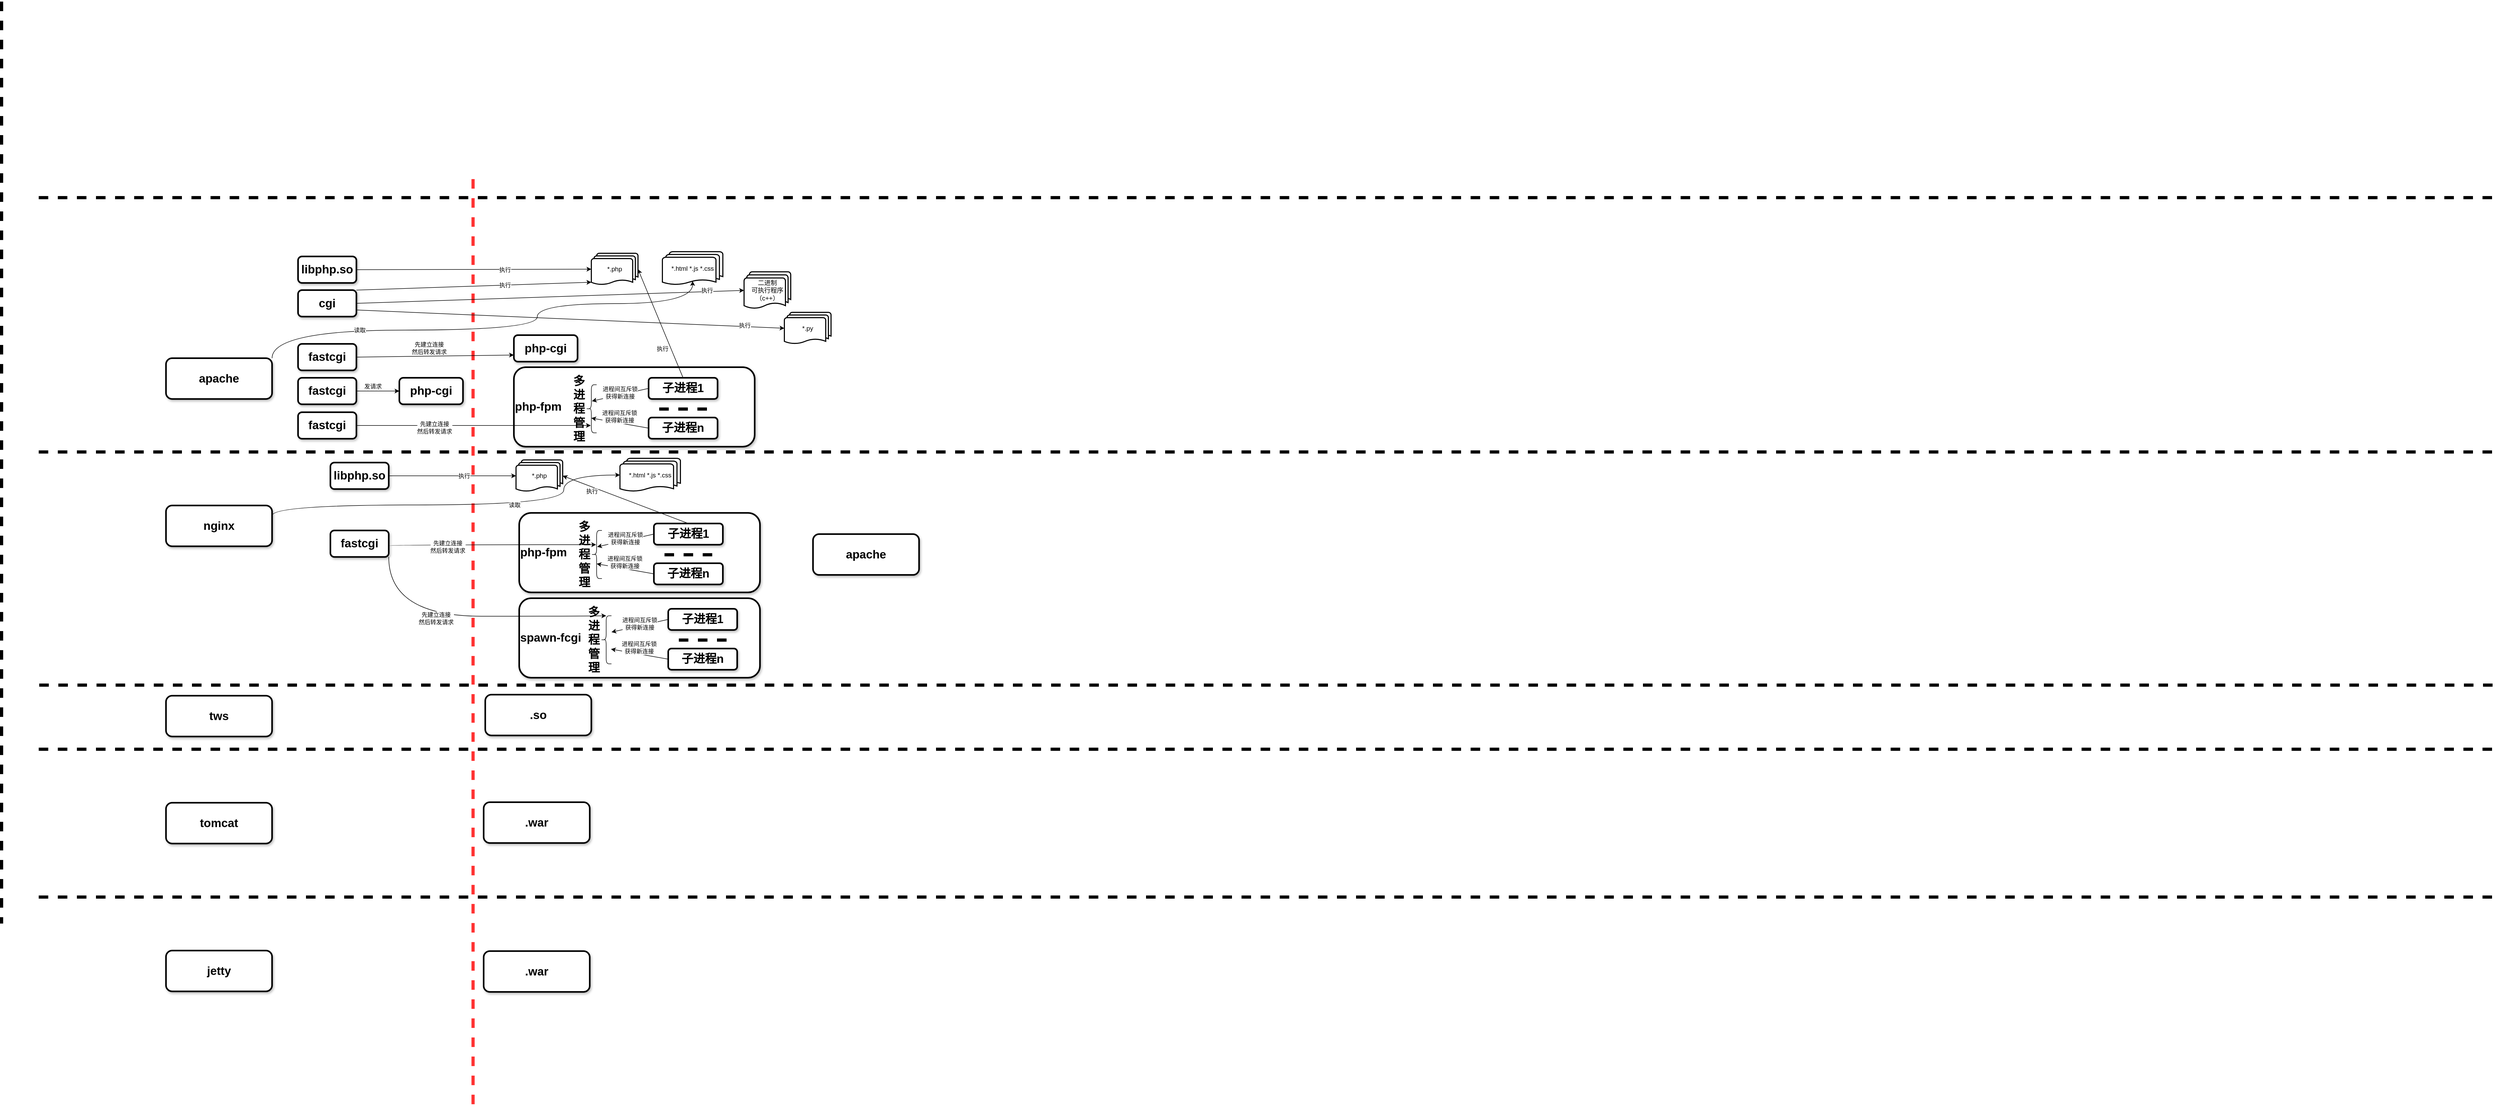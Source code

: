 <mxfile version="26.0.16">
  <diagram name="第 1 页" id="XHctNN8vPMMtAe_A4z8Z">
    <mxGraphModel dx="1426" dy="789" grid="1" gridSize="10" guides="1" tooltips="1" connect="1" arrows="1" fold="1" page="1" pageScale="1" pageWidth="3300" pageHeight="4681" math="0" shadow="0">
      <root>
        <mxCell id="0" />
        <mxCell id="1" parent="0" />
        <mxCell id="_OXdtsUzHgIdnHBHdnV9-1" value="" style="endArrow=none;dashed=1;html=1;strokeWidth=6;rounded=0;" parent="1" edge="1">
          <mxGeometry width="50" height="50" relative="1" as="geometry">
            <mxPoint x="130" y="110" as="sourcePoint" />
            <mxPoint x="130" y="1850" as="targetPoint" />
          </mxGeometry>
        </mxCell>
        <mxCell id="_OXdtsUzHgIdnHBHdnV9-2" value="" style="endArrow=none;dashed=1;html=1;strokeWidth=6;rounded=0;" parent="1" edge="1">
          <mxGeometry width="50" height="50" relative="1" as="geometry">
            <mxPoint x="201" y="1400" as="sourcePoint" />
            <mxPoint x="4836" y="1400" as="targetPoint" />
          </mxGeometry>
        </mxCell>
        <mxCell id="_OXdtsUzHgIdnHBHdnV9-3" value="" style="endArrow=none;dashed=1;html=1;strokeWidth=6;rounded=0;fontColor=#000000;labelBackgroundColor=#FFFFFF;strokeColor=#FF3333;" parent="1" edge="1">
          <mxGeometry width="50" height="50" relative="1" as="geometry">
            <mxPoint x="1019" y="445" as="sourcePoint" />
            <mxPoint x="1019" y="2195" as="targetPoint" />
          </mxGeometry>
        </mxCell>
        <mxCell id="_OXdtsUzHgIdnHBHdnV9-4" value="" style="endArrow=none;dashed=1;html=1;strokeWidth=6;rounded=0;" parent="1" edge="1">
          <mxGeometry width="50" height="50" relative="1" as="geometry">
            <mxPoint x="200" y="480" as="sourcePoint" />
            <mxPoint x="4835" y="480" as="targetPoint" />
          </mxGeometry>
        </mxCell>
        <mxCell id="_OXdtsUzHgIdnHBHdnV9-5" value="" style="endArrow=none;dashed=1;html=1;strokeWidth=6;rounded=0;" parent="1" edge="1">
          <mxGeometry width="50" height="50" relative="1" as="geometry">
            <mxPoint x="200" y="960" as="sourcePoint" />
            <mxPoint x="4835" y="960" as="targetPoint" />
          </mxGeometry>
        </mxCell>
        <mxCell id="_OXdtsUzHgIdnHBHdnV9-6" value="&lt;span style=&quot;font-size: 22px;&quot;&gt;apache&lt;/span&gt;" style="rounded=1;whiteSpace=wrap;html=1;fontStyle=1;strokeWidth=3;shadow=1;overflow=visible;" parent="1" vertex="1">
          <mxGeometry x="440" y="783" width="200" height="77" as="geometry" />
        </mxCell>
        <mxCell id="_OXdtsUzHgIdnHBHdnV9-7" value="&lt;span style=&quot;font-size: 22px;&quot;&gt;nginx&lt;/span&gt;" style="rounded=1;whiteSpace=wrap;html=1;fontStyle=1;strokeWidth=3;shadow=1;overflow=visible;" parent="1" vertex="1">
          <mxGeometry x="440" y="1061" width="200" height="77" as="geometry" />
        </mxCell>
        <mxCell id="_OXdtsUzHgIdnHBHdnV9-8" value="&lt;span style=&quot;font-size: 22px;&quot;&gt;tws&lt;/span&gt;" style="rounded=1;whiteSpace=wrap;html=1;fontStyle=1;strokeWidth=3;shadow=1;overflow=visible;" parent="1" vertex="1">
          <mxGeometry x="440" y="1420" width="200" height="77" as="geometry" />
        </mxCell>
        <mxCell id="_OXdtsUzHgIdnHBHdnV9-9" value="&lt;span style=&quot;font-size: 22px;&quot;&gt;tomcat&lt;/span&gt;" style="rounded=1;whiteSpace=wrap;html=1;fontStyle=1;strokeWidth=3;shadow=1;overflow=visible;" parent="1" vertex="1">
          <mxGeometry x="440" y="1622" width="200" height="77" as="geometry" />
        </mxCell>
        <mxCell id="_OXdtsUzHgIdnHBHdnV9-10" value="&lt;span style=&quot;font-size: 22px;&quot;&gt;jetty&lt;/span&gt;" style="rounded=1;whiteSpace=wrap;html=1;fontStyle=1;strokeWidth=3;shadow=1;overflow=visible;" parent="1" vertex="1">
          <mxGeometry x="440" y="1901" width="200" height="77" as="geometry" />
        </mxCell>
        <mxCell id="_OXdtsUzHgIdnHBHdnV9-11" value="" style="endArrow=none;dashed=1;html=1;strokeWidth=6;rounded=0;" parent="1" edge="1">
          <mxGeometry width="50" height="50" relative="1" as="geometry">
            <mxPoint x="200" y="1521" as="sourcePoint" />
            <mxPoint x="4835" y="1521" as="targetPoint" />
          </mxGeometry>
        </mxCell>
        <mxCell id="_OXdtsUzHgIdnHBHdnV9-13" value="&lt;span style=&quot;font-size: 22px;&quot;&gt;php-fpm&lt;/span&gt;" style="rounded=1;whiteSpace=wrap;html=1;fontStyle=1;strokeWidth=3;shadow=1;overflow=visible;align=left;" parent="1" vertex="1">
          <mxGeometry x="1096" y="800" width="454" height="150" as="geometry" />
        </mxCell>
        <mxCell id="_OXdtsUzHgIdnHBHdnV9-12" value="" style="endArrow=none;dashed=1;html=1;strokeWidth=6;rounded=0;" parent="1" edge="1">
          <mxGeometry width="50" height="50" relative="1" as="geometry">
            <mxPoint x="200" y="1800" as="sourcePoint" />
            <mxPoint x="4835" y="1800" as="targetPoint" />
          </mxGeometry>
        </mxCell>
        <mxCell id="_OXdtsUzHgIdnHBHdnV9-14" value="&lt;span style=&quot;font-size: 22px;&quot;&gt;apache&lt;/span&gt;" style="rounded=1;whiteSpace=wrap;html=1;fontStyle=1;strokeWidth=3;shadow=1;overflow=visible;" parent="1" vertex="1">
          <mxGeometry x="1660" y="1115.01" width="200" height="77" as="geometry" />
        </mxCell>
        <mxCell id="_OXdtsUzHgIdnHBHdnV9-15" value="&lt;span style=&quot;font-size: 22px;&quot;&gt;.so&lt;/span&gt;" style="rounded=1;whiteSpace=wrap;html=1;fontStyle=1;strokeWidth=3;shadow=1;overflow=visible;" parent="1" vertex="1">
          <mxGeometry x="1042" y="1418" width="200" height="77" as="geometry" />
        </mxCell>
        <mxCell id="_OXdtsUzHgIdnHBHdnV9-16" value="&lt;span style=&quot;font-size: 22px;&quot;&gt;.war&lt;/span&gt;" style="rounded=1;whiteSpace=wrap;html=1;fontStyle=1;strokeWidth=3;shadow=1;overflow=visible;" parent="1" vertex="1">
          <mxGeometry x="1039" y="1621" width="200" height="77" as="geometry" />
        </mxCell>
        <mxCell id="_OXdtsUzHgIdnHBHdnV9-17" value="&lt;span style=&quot;font-size: 22px;&quot;&gt;.war&lt;/span&gt;" style="rounded=1;whiteSpace=wrap;html=1;fontStyle=1;strokeWidth=3;shadow=1;overflow=visible;" parent="1" vertex="1">
          <mxGeometry x="1039" y="1902" width="200" height="77" as="geometry" />
        </mxCell>
        <mxCell id="_OXdtsUzHgIdnHBHdnV9-18" value="&lt;span style=&quot;font-size: 22px;&quot;&gt;libphp.so&lt;/span&gt;" style="rounded=1;whiteSpace=wrap;html=1;fontStyle=1;strokeWidth=3;shadow=1;overflow=visible;" parent="1" vertex="1">
          <mxGeometry x="689" y="591" width="110" height="50" as="geometry" />
        </mxCell>
        <mxCell id="_OXdtsUzHgIdnHBHdnV9-19" value="*.php" style="strokeWidth=2;html=1;shape=mxgraph.flowchart.multi-document;whiteSpace=wrap;" parent="1" vertex="1">
          <mxGeometry x="1242" y="585" width="88" height="60" as="geometry" />
        </mxCell>
        <mxCell id="_OXdtsUzHgIdnHBHdnV9-20" value="" style="endArrow=classic;html=1;rounded=0;exitX=1;exitY=0.5;exitDx=0;exitDy=0;entryX=0;entryY=0.5;entryDx=0;entryDy=0;entryPerimeter=0;" parent="1" source="_OXdtsUzHgIdnHBHdnV9-18" target="_OXdtsUzHgIdnHBHdnV9-19" edge="1">
          <mxGeometry width="50" height="50" relative="1" as="geometry">
            <mxPoint x="870" y="701.5" as="sourcePoint" />
            <mxPoint x="935" y="698.5" as="targetPoint" />
          </mxGeometry>
        </mxCell>
        <mxCell id="_OXdtsUzHgIdnHBHdnV9-21" value="执行" style="edgeLabel;html=1;align=center;verticalAlign=middle;resizable=0;points=[];" parent="_OXdtsUzHgIdnHBHdnV9-20" vertex="1" connectable="0">
          <mxGeometry x="0.359" relative="1" as="geometry">
            <mxPoint x="-21" as="offset" />
          </mxGeometry>
        </mxCell>
        <mxCell id="_OXdtsUzHgIdnHBHdnV9-22" value="&lt;span style=&quot;font-size: 22px;&quot;&gt;cgi&lt;/span&gt;" style="rounded=1;whiteSpace=wrap;html=1;fontStyle=1;strokeWidth=3;shadow=1;overflow=visible;" parent="1" vertex="1">
          <mxGeometry x="689" y="654.5" width="110" height="50" as="geometry" />
        </mxCell>
        <mxCell id="_OXdtsUzHgIdnHBHdnV9-23" value="&lt;span style=&quot;font-size: 22px;&quot;&gt;fastcgi&lt;/span&gt;" style="rounded=1;whiteSpace=wrap;html=1;fontStyle=1;strokeWidth=3;shadow=1;overflow=visible;" parent="1" vertex="1">
          <mxGeometry x="689" y="820" width="110" height="50" as="geometry" />
        </mxCell>
        <mxCell id="_OXdtsUzHgIdnHBHdnV9-24" value="" style="endArrow=classic;html=1;rounded=0;exitX=1;exitY=0;exitDx=0;exitDy=0;entryX=0;entryY=0.91;entryDx=0;entryDy=0;entryPerimeter=0;" parent="1" source="_OXdtsUzHgIdnHBHdnV9-22" target="_OXdtsUzHgIdnHBHdnV9-19" edge="1">
          <mxGeometry width="50" height="50" relative="1" as="geometry">
            <mxPoint x="860" y="710" as="sourcePoint" />
            <mxPoint x="1100" y="705" as="targetPoint" />
          </mxGeometry>
        </mxCell>
        <mxCell id="_OXdtsUzHgIdnHBHdnV9-25" value="执行" style="edgeLabel;html=1;align=center;verticalAlign=middle;resizable=0;points=[];" parent="_OXdtsUzHgIdnHBHdnV9-24" vertex="1" connectable="0">
          <mxGeometry x="0.359" relative="1" as="geometry">
            <mxPoint x="-21" as="offset" />
          </mxGeometry>
        </mxCell>
        <mxCell id="_OXdtsUzHgIdnHBHdnV9-26" value="&lt;span style=&quot;font-size: 22px;&quot;&gt;fastcgi&lt;/span&gt;" style="rounded=1;whiteSpace=wrap;html=1;fontStyle=1;strokeWidth=3;shadow=1;overflow=visible;" parent="1" vertex="1">
          <mxGeometry x="689" y="885" width="110" height="50" as="geometry" />
        </mxCell>
        <mxCell id="_OXdtsUzHgIdnHBHdnV9-27" value="多进程管理" style="shape=curlyBracket;whiteSpace=wrap;html=1;rounded=1;labelPosition=left;verticalLabelPosition=middle;align=right;verticalAlign=middle;fontStyle=1;fontSize=22;" parent="1" vertex="1">
          <mxGeometry x="1232" y="833.13" width="20" height="90.75" as="geometry" />
        </mxCell>
        <mxCell id="_OXdtsUzHgIdnHBHdnV9-28" value="&lt;span style=&quot;font-size: 22px;&quot;&gt;子进程1&lt;/span&gt;" style="rounded=1;whiteSpace=wrap;html=1;fontStyle=1;strokeWidth=3;shadow=1;overflow=visible;" parent="1" vertex="1">
          <mxGeometry x="1350" y="820" width="130" height="40" as="geometry" />
        </mxCell>
        <mxCell id="_OXdtsUzHgIdnHBHdnV9-29" value="" style="endArrow=classic;html=1;rounded=0;exitX=1;exitY=0.5;exitDx=0;exitDy=0;edgeStyle=orthogonalEdgeStyle;curved=1;entryX=0.45;entryY=0.847;entryDx=0;entryDy=0;entryPerimeter=0;" parent="1" source="_OXdtsUzHgIdnHBHdnV9-26" target="_OXdtsUzHgIdnHBHdnV9-27" edge="1">
          <mxGeometry width="50" height="50" relative="1" as="geometry">
            <mxPoint x="860" y="798" as="sourcePoint" />
            <mxPoint x="1250" y="1000" as="targetPoint" />
            <Array as="points">
              <mxPoint x="850" y="910" />
            </Array>
          </mxGeometry>
        </mxCell>
        <mxCell id="_OXdtsUzHgIdnHBHdnV9-30" value="先建立连接&lt;div&gt;然后转发请求&lt;/div&gt;" style="edgeLabel;html=1;align=center;verticalAlign=middle;resizable=0;points=[];" parent="_OXdtsUzHgIdnHBHdnV9-29" vertex="1" connectable="0">
          <mxGeometry x="0.359" relative="1" as="geometry">
            <mxPoint x="-154" y="4" as="offset" />
          </mxGeometry>
        </mxCell>
        <mxCell id="_OXdtsUzHgIdnHBHdnV9-31" value="&lt;span style=&quot;font-size: 22px;&quot;&gt;php-cgi&lt;/span&gt;" style="rounded=1;whiteSpace=wrap;html=1;fontStyle=1;strokeWidth=3;shadow=1;overflow=visible;" parent="1" vertex="1">
          <mxGeometry x="880" y="820" width="120" height="50" as="geometry" />
        </mxCell>
        <mxCell id="_OXdtsUzHgIdnHBHdnV9-32" value="" style="endArrow=classic;html=1;rounded=0;exitX=0.5;exitY=0;exitDx=0;exitDy=0;entryX=1;entryY=0.5;entryDx=0;entryDy=0;entryPerimeter=0;" parent="1" source="_OXdtsUzHgIdnHBHdnV9-28" target="_OXdtsUzHgIdnHBHdnV9-19" edge="1">
          <mxGeometry width="50" height="50" relative="1" as="geometry">
            <mxPoint x="860" y="798" as="sourcePoint" />
            <mxPoint x="1100" y="765" as="targetPoint" />
          </mxGeometry>
        </mxCell>
        <mxCell id="_OXdtsUzHgIdnHBHdnV9-33" value="执行" style="edgeLabel;html=1;align=center;verticalAlign=middle;resizable=0;points=[];" parent="_OXdtsUzHgIdnHBHdnV9-32" vertex="1" connectable="0">
          <mxGeometry x="0.359" relative="1" as="geometry">
            <mxPoint x="19" y="84" as="offset" />
          </mxGeometry>
        </mxCell>
        <mxCell id="_OXdtsUzHgIdnHBHdnV9-34" value="" style="endArrow=none;dashed=1;html=1;rounded=0;strokeWidth=6;" parent="1" edge="1">
          <mxGeometry width="50" height="50" relative="1" as="geometry">
            <mxPoint x="1370" y="879" as="sourcePoint" />
            <mxPoint x="1460" y="879" as="targetPoint" />
          </mxGeometry>
        </mxCell>
        <mxCell id="_OXdtsUzHgIdnHBHdnV9-35" value="&lt;span style=&quot;font-size: 22px;&quot;&gt;子进程n&lt;/span&gt;" style="rounded=1;whiteSpace=wrap;html=1;fontStyle=1;strokeWidth=3;shadow=1;overflow=visible;" parent="1" vertex="1">
          <mxGeometry x="1350" y="895" width="130" height="40" as="geometry" />
        </mxCell>
        <mxCell id="uiX8RJZPpizneUpBRx_g-1" value="*.html *.js *.css" style="strokeWidth=2;html=1;shape=mxgraph.flowchart.multi-document;whiteSpace=wrap;" vertex="1" parent="1">
          <mxGeometry x="1376" y="582" width="114" height="63" as="geometry" />
        </mxCell>
        <mxCell id="uiX8RJZPpizneUpBRx_g-2" value="" style="endArrow=classic;html=1;rounded=0;exitX=1;exitY=0;exitDx=0;exitDy=0;entryX=0.5;entryY=0.88;entryDx=0;entryDy=0;entryPerimeter=0;edgeStyle=orthogonalEdgeStyle;curved=1;" edge="1" parent="1" source="_OXdtsUzHgIdnHBHdnV9-6" target="uiX8RJZPpizneUpBRx_g-1">
          <mxGeometry width="50" height="50" relative="1" as="geometry">
            <mxPoint x="1682" y="812" as="sourcePoint" />
            <mxPoint x="1510" y="722" as="targetPoint" />
            <Array as="points">
              <mxPoint x="640" y="730" />
              <mxPoint x="1140" y="730" />
              <mxPoint x="1140" y="680" />
              <mxPoint x="1433" y="680" />
            </Array>
          </mxGeometry>
        </mxCell>
        <mxCell id="uiX8RJZPpizneUpBRx_g-3" value="读取" style="edgeLabel;html=1;align=center;verticalAlign=middle;resizable=0;points=[];" vertex="1" connectable="0" parent="uiX8RJZPpizneUpBRx_g-2">
          <mxGeometry x="0.359" relative="1" as="geometry">
            <mxPoint x="-370" y="50" as="offset" />
          </mxGeometry>
        </mxCell>
        <mxCell id="uiX8RJZPpizneUpBRx_g-4" value="" style="endArrow=classic;html=1;rounded=0;exitX=0;exitY=0.5;exitDx=0;exitDy=0;entryX=0.55;entryY=0.34;entryDx=0;entryDy=0;entryPerimeter=0;" edge="1" parent="1" source="_OXdtsUzHgIdnHBHdnV9-28" target="_OXdtsUzHgIdnHBHdnV9-27">
          <mxGeometry width="50" height="50" relative="1" as="geometry">
            <mxPoint x="860" y="798" as="sourcePoint" />
            <mxPoint x="1100" y="765" as="targetPoint" />
          </mxGeometry>
        </mxCell>
        <mxCell id="uiX8RJZPpizneUpBRx_g-5" value="进程间互斥锁&lt;div&gt;获得新连接&lt;/div&gt;" style="edgeLabel;html=1;align=center;verticalAlign=middle;resizable=0;points=[];" vertex="1" connectable="0" parent="uiX8RJZPpizneUpBRx_g-4">
          <mxGeometry x="0.359" relative="1" as="geometry">
            <mxPoint x="18" y="-9" as="offset" />
          </mxGeometry>
        </mxCell>
        <mxCell id="uiX8RJZPpizneUpBRx_g-6" value="" style="endArrow=classic;html=1;rounded=0;exitX=0;exitY=0.5;exitDx=0;exitDy=0;entryX=0.5;entryY=0.693;entryDx=0;entryDy=0;entryPerimeter=0;" edge="1" parent="1" source="_OXdtsUzHgIdnHBHdnV9-35" target="_OXdtsUzHgIdnHBHdnV9-27">
          <mxGeometry width="50" height="50" relative="1" as="geometry">
            <mxPoint x="1360" y="850" as="sourcePoint" />
            <mxPoint x="1260" y="889" as="targetPoint" />
          </mxGeometry>
        </mxCell>
        <mxCell id="uiX8RJZPpizneUpBRx_g-7" value="进程间互斥锁&lt;div&gt;获得新连接&lt;/div&gt;" style="edgeLabel;html=1;align=center;verticalAlign=middle;resizable=0;points=[];" vertex="1" connectable="0" parent="uiX8RJZPpizneUpBRx_g-6">
          <mxGeometry x="0.359" relative="1" as="geometry">
            <mxPoint x="18" y="-9" as="offset" />
          </mxGeometry>
        </mxCell>
        <mxCell id="uiX8RJZPpizneUpBRx_g-8" value="&lt;span style=&quot;font-size: 22px;&quot;&gt;php-fpm&lt;/span&gt;" style="rounded=1;whiteSpace=wrap;html=1;fontStyle=1;strokeWidth=3;shadow=1;overflow=visible;align=left;" vertex="1" parent="1">
          <mxGeometry x="1106" y="1075" width="454" height="150" as="geometry" />
        </mxCell>
        <mxCell id="uiX8RJZPpizneUpBRx_g-9" value="&lt;span style=&quot;font-size: 22px;&quot;&gt;libphp.so&lt;/span&gt;" style="rounded=1;whiteSpace=wrap;html=1;fontStyle=1;strokeWidth=3;shadow=1;overflow=visible;" vertex="1" parent="1">
          <mxGeometry x="750" y="980" width="110" height="50" as="geometry" />
        </mxCell>
        <mxCell id="uiX8RJZPpizneUpBRx_g-10" value="*.php" style="strokeWidth=2;html=1;shape=mxgraph.flowchart.multi-document;whiteSpace=wrap;" vertex="1" parent="1">
          <mxGeometry x="1100" y="975" width="88" height="60" as="geometry" />
        </mxCell>
        <mxCell id="uiX8RJZPpizneUpBRx_g-11" value="" style="endArrow=classic;html=1;rounded=0;exitX=1;exitY=0.5;exitDx=0;exitDy=0;entryX=0;entryY=0.5;entryDx=0;entryDy=0;entryPerimeter=0;" edge="1" parent="1" source="uiX8RJZPpizneUpBRx_g-9" target="uiX8RJZPpizneUpBRx_g-10">
          <mxGeometry width="50" height="50" relative="1" as="geometry">
            <mxPoint x="880" y="1011.5" as="sourcePoint" />
            <mxPoint x="945" y="1008.5" as="targetPoint" />
          </mxGeometry>
        </mxCell>
        <mxCell id="uiX8RJZPpizneUpBRx_g-12" value="执行" style="edgeLabel;html=1;align=center;verticalAlign=middle;resizable=0;points=[];" vertex="1" connectable="0" parent="uiX8RJZPpizneUpBRx_g-11">
          <mxGeometry x="0.359" relative="1" as="geometry">
            <mxPoint x="-21" as="offset" />
          </mxGeometry>
        </mxCell>
        <mxCell id="uiX8RJZPpizneUpBRx_g-13" value="&lt;span style=&quot;font-size: 22px;&quot;&gt;fastcgi&lt;/span&gt;" style="rounded=1;whiteSpace=wrap;html=1;fontStyle=1;strokeWidth=3;shadow=1;overflow=visible;" vertex="1" parent="1">
          <mxGeometry x="750" y="1108.13" width="110" height="50" as="geometry" />
        </mxCell>
        <mxCell id="uiX8RJZPpizneUpBRx_g-14" value="多进程管理" style="shape=curlyBracket;whiteSpace=wrap;html=1;rounded=1;labelPosition=left;verticalLabelPosition=middle;align=right;verticalAlign=middle;fontStyle=1;fontSize=22;" vertex="1" parent="1">
          <mxGeometry x="1242" y="1108.13" width="20" height="90.75" as="geometry" />
        </mxCell>
        <mxCell id="uiX8RJZPpizneUpBRx_g-15" value="&lt;span style=&quot;font-size: 22px;&quot;&gt;子进程1&lt;/span&gt;" style="rounded=1;whiteSpace=wrap;html=1;fontStyle=1;strokeWidth=3;shadow=1;overflow=visible;" vertex="1" parent="1">
          <mxGeometry x="1360" y="1095" width="130" height="40" as="geometry" />
        </mxCell>
        <mxCell id="uiX8RJZPpizneUpBRx_g-16" value="" style="endArrow=none;dashed=1;html=1;rounded=0;strokeWidth=6;" edge="1" parent="1">
          <mxGeometry width="50" height="50" relative="1" as="geometry">
            <mxPoint x="1380" y="1154" as="sourcePoint" />
            <mxPoint x="1470" y="1154" as="targetPoint" />
          </mxGeometry>
        </mxCell>
        <mxCell id="uiX8RJZPpizneUpBRx_g-17" value="&lt;span style=&quot;font-size: 22px;&quot;&gt;子进程n&lt;/span&gt;" style="rounded=1;whiteSpace=wrap;html=1;fontStyle=1;strokeWidth=3;shadow=1;overflow=visible;" vertex="1" parent="1">
          <mxGeometry x="1360" y="1170" width="130" height="40" as="geometry" />
        </mxCell>
        <mxCell id="uiX8RJZPpizneUpBRx_g-18" value="*.html *.js *.css" style="strokeWidth=2;html=1;shape=mxgraph.flowchart.multi-document;whiteSpace=wrap;" vertex="1" parent="1">
          <mxGeometry x="1296" y="972" width="114" height="63" as="geometry" />
        </mxCell>
        <mxCell id="uiX8RJZPpizneUpBRx_g-19" value="" style="endArrow=classic;html=1;rounded=0;exitX=1;exitY=0.25;exitDx=0;exitDy=0;entryX=0;entryY=0.5;entryDx=0;entryDy=0;entryPerimeter=0;edgeStyle=orthogonalEdgeStyle;curved=1;" edge="1" parent="1" source="_OXdtsUzHgIdnHBHdnV9-7" target="uiX8RJZPpizneUpBRx_g-18">
          <mxGeometry width="50" height="50" relative="1" as="geometry">
            <mxPoint x="1692" y="1087" as="sourcePoint" />
            <mxPoint x="1520" y="997" as="targetPoint" />
            <Array as="points">
              <mxPoint x="640" y="1060" />
              <mxPoint x="1190" y="1060" />
              <mxPoint x="1190" y="1004" />
            </Array>
          </mxGeometry>
        </mxCell>
        <mxCell id="uiX8RJZPpizneUpBRx_g-20" value="读取" style="edgeLabel;html=1;align=center;verticalAlign=middle;resizable=0;points=[];" vertex="1" connectable="0" parent="uiX8RJZPpizneUpBRx_g-19">
          <mxGeometry x="0.359" relative="1" as="geometry">
            <mxPoint x="-21" as="offset" />
          </mxGeometry>
        </mxCell>
        <mxCell id="uiX8RJZPpizneUpBRx_g-21" value="" style="endArrow=classic;html=1;rounded=0;exitX=0;exitY=0.5;exitDx=0;exitDy=0;entryX=0.55;entryY=0.34;entryDx=0;entryDy=0;entryPerimeter=0;" edge="1" parent="1" source="uiX8RJZPpizneUpBRx_g-15" target="uiX8RJZPpizneUpBRx_g-14">
          <mxGeometry width="50" height="50" relative="1" as="geometry">
            <mxPoint x="870" y="1073" as="sourcePoint" />
            <mxPoint x="1110" y="1040" as="targetPoint" />
          </mxGeometry>
        </mxCell>
        <mxCell id="uiX8RJZPpizneUpBRx_g-22" value="进程间互斥锁&lt;div&gt;获得新连接&lt;/div&gt;" style="edgeLabel;html=1;align=center;verticalAlign=middle;resizable=0;points=[];" vertex="1" connectable="0" parent="uiX8RJZPpizneUpBRx_g-21">
          <mxGeometry x="0.359" relative="1" as="geometry">
            <mxPoint x="18" y="-9" as="offset" />
          </mxGeometry>
        </mxCell>
        <mxCell id="uiX8RJZPpizneUpBRx_g-23" value="" style="endArrow=classic;html=1;rounded=0;exitX=0;exitY=0.5;exitDx=0;exitDy=0;entryX=0.5;entryY=0.693;entryDx=0;entryDy=0;entryPerimeter=0;" edge="1" parent="1" source="uiX8RJZPpizneUpBRx_g-17" target="uiX8RJZPpizneUpBRx_g-14">
          <mxGeometry width="50" height="50" relative="1" as="geometry">
            <mxPoint x="1370" y="1125" as="sourcePoint" />
            <mxPoint x="1270" y="1164" as="targetPoint" />
          </mxGeometry>
        </mxCell>
        <mxCell id="uiX8RJZPpizneUpBRx_g-24" value="进程间互斥锁&lt;div&gt;获得新连接&lt;/div&gt;" style="edgeLabel;html=1;align=center;verticalAlign=middle;resizable=0;points=[];" vertex="1" connectable="0" parent="uiX8RJZPpizneUpBRx_g-23">
          <mxGeometry x="0.359" relative="1" as="geometry">
            <mxPoint x="18" y="-9" as="offset" />
          </mxGeometry>
        </mxCell>
        <mxCell id="uiX8RJZPpizneUpBRx_g-25" value="" style="endArrow=classic;html=1;rounded=0;exitX=1;exitY=0.5;exitDx=0;exitDy=0;edgeStyle=orthogonalEdgeStyle;curved=1;entryX=0.45;entryY=0.847;entryDx=0;entryDy=0;entryPerimeter=0;" edge="1" parent="1">
          <mxGeometry width="50" height="50" relative="1" as="geometry">
            <mxPoint x="860" y="1137" as="sourcePoint" />
            <mxPoint x="1251" y="1135" as="targetPoint" />
            <Array as="points">
              <mxPoint x="860" y="1135" />
            </Array>
          </mxGeometry>
        </mxCell>
        <mxCell id="uiX8RJZPpizneUpBRx_g-26" value="先建立连接&lt;div&gt;然后转发请求&lt;/div&gt;" style="edgeLabel;html=1;align=center;verticalAlign=middle;resizable=0;points=[];" vertex="1" connectable="0" parent="uiX8RJZPpizneUpBRx_g-25">
          <mxGeometry x="0.359" relative="1" as="geometry">
            <mxPoint x="-154" y="4" as="offset" />
          </mxGeometry>
        </mxCell>
        <mxCell id="uiX8RJZPpizneUpBRx_g-27" value="&lt;span style=&quot;font-size: 22px;&quot;&gt;fastcgi&lt;/span&gt;" style="rounded=1;whiteSpace=wrap;html=1;fontStyle=1;strokeWidth=3;shadow=1;overflow=visible;" vertex="1" parent="1">
          <mxGeometry x="689" y="756" width="110" height="50" as="geometry" />
        </mxCell>
        <mxCell id="uiX8RJZPpizneUpBRx_g-28" value="" style="endArrow=classic;html=1;rounded=0;exitX=0.5;exitY=0;exitDx=0;exitDy=0;entryX=1;entryY=0.5;entryDx=0;entryDy=0;entryPerimeter=0;" edge="1" parent="1" target="uiX8RJZPpizneUpBRx_g-10">
          <mxGeometry width="50" height="50" relative="1" as="geometry">
            <mxPoint x="1425" y="1095" as="sourcePoint" />
            <mxPoint x="1340" y="925" as="targetPoint" />
          </mxGeometry>
        </mxCell>
        <mxCell id="uiX8RJZPpizneUpBRx_g-29" value="执行" style="edgeLabel;html=1;align=center;verticalAlign=middle;resizable=0;points=[];" vertex="1" connectable="0" parent="uiX8RJZPpizneUpBRx_g-28">
          <mxGeometry x="0.359" relative="1" as="geometry">
            <mxPoint x="-21" as="offset" />
          </mxGeometry>
        </mxCell>
        <mxCell id="uiX8RJZPpizneUpBRx_g-30" value="*.py" style="strokeWidth=2;html=1;shape=mxgraph.flowchart.multi-document;whiteSpace=wrap;" vertex="1" parent="1">
          <mxGeometry x="1606" y="696.5" width="88" height="60" as="geometry" />
        </mxCell>
        <mxCell id="uiX8RJZPpizneUpBRx_g-31" value="" style="endArrow=classic;html=1;rounded=0;exitX=1;exitY=0.75;exitDx=0;exitDy=0;entryX=0;entryY=0.5;entryDx=0;entryDy=0;entryPerimeter=0;" edge="1" parent="1" source="_OXdtsUzHgIdnHBHdnV9-22" target="uiX8RJZPpizneUpBRx_g-30">
          <mxGeometry width="50" height="50" relative="1" as="geometry">
            <mxPoint x="860" y="732" as="sourcePoint" />
            <mxPoint x="1252" y="685" as="targetPoint" />
          </mxGeometry>
        </mxCell>
        <mxCell id="uiX8RJZPpizneUpBRx_g-32" value="执行" style="edgeLabel;html=1;align=center;verticalAlign=middle;resizable=0;points=[];" vertex="1" connectable="0" parent="uiX8RJZPpizneUpBRx_g-31">
          <mxGeometry x="0.359" relative="1" as="geometry">
            <mxPoint x="183" y="5" as="offset" />
          </mxGeometry>
        </mxCell>
        <mxCell id="uiX8RJZPpizneUpBRx_g-33" value="&lt;span style=&quot;font-size: 22px;&quot;&gt;php-cgi&lt;/span&gt;" style="rounded=1;whiteSpace=wrap;html=1;fontStyle=1;strokeWidth=3;shadow=1;overflow=visible;" vertex="1" parent="1">
          <mxGeometry x="1096" y="739.5" width="120" height="50" as="geometry" />
        </mxCell>
        <mxCell id="uiX8RJZPpizneUpBRx_g-34" value="" style="endArrow=classic;html=1;rounded=0;exitX=1;exitY=0.5;exitDx=0;exitDy=0;entryX=0;entryY=0.75;entryDx=0;entryDy=0;" edge="1" parent="1" source="uiX8RJZPpizneUpBRx_g-27" target="uiX8RJZPpizneUpBRx_g-33">
          <mxGeometry width="50" height="50" relative="1" as="geometry">
            <mxPoint x="860" y="922" as="sourcePoint" />
            <mxPoint x="1251" y="920" as="targetPoint" />
          </mxGeometry>
        </mxCell>
        <mxCell id="uiX8RJZPpizneUpBRx_g-35" value="先建立连接&lt;div&gt;然后转发请求&lt;/div&gt;" style="edgeLabel;html=1;align=center;verticalAlign=middle;resizable=0;points=[];" vertex="1" connectable="0" parent="uiX8RJZPpizneUpBRx_g-34">
          <mxGeometry x="0.359" relative="1" as="geometry">
            <mxPoint x="-65" y="-15" as="offset" />
          </mxGeometry>
        </mxCell>
        <mxCell id="uiX8RJZPpizneUpBRx_g-36" value="" style="endArrow=classic;html=1;rounded=0;exitX=1;exitY=0.5;exitDx=0;exitDy=0;" edge="1" parent="1" source="_OXdtsUzHgIdnHBHdnV9-23" target="_OXdtsUzHgIdnHBHdnV9-31">
          <mxGeometry width="50" height="50" relative="1" as="geometry">
            <mxPoint x="860" y="805" as="sourcePoint" />
            <mxPoint x="1060" y="802" as="targetPoint" />
          </mxGeometry>
        </mxCell>
        <mxCell id="uiX8RJZPpizneUpBRx_g-37" value="&lt;div&gt;发请求&lt;/div&gt;" style="edgeLabel;html=1;align=center;verticalAlign=middle;resizable=0;points=[];" vertex="1" connectable="0" parent="uiX8RJZPpizneUpBRx_g-36">
          <mxGeometry x="0.359" relative="1" as="geometry">
            <mxPoint x="-24" y="-9" as="offset" />
          </mxGeometry>
        </mxCell>
        <mxCell id="uiX8RJZPpizneUpBRx_g-38" value="二进制&lt;div&gt;可执行程序&lt;/div&gt;&lt;div&gt;（c++）&lt;/div&gt;" style="strokeWidth=2;html=1;shape=mxgraph.flowchart.multi-document;whiteSpace=wrap;" vertex="1" parent="1">
          <mxGeometry x="1530" y="620" width="88" height="70" as="geometry" />
        </mxCell>
        <mxCell id="uiX8RJZPpizneUpBRx_g-39" value="" style="endArrow=classic;html=1;rounded=0;exitX=1;exitY=0.5;exitDx=0;exitDy=0;entryX=0;entryY=0.5;entryDx=0;entryDy=0;entryPerimeter=0;" edge="1" parent="1" source="_OXdtsUzHgIdnHBHdnV9-22" target="uiX8RJZPpizneUpBRx_g-38">
          <mxGeometry width="50" height="50" relative="1" as="geometry">
            <mxPoint x="809" y="702" as="sourcePoint" />
            <mxPoint x="1616" y="737" as="targetPoint" />
          </mxGeometry>
        </mxCell>
        <mxCell id="uiX8RJZPpizneUpBRx_g-40" value="执行" style="edgeLabel;html=1;align=center;verticalAlign=middle;resizable=0;points=[];" vertex="1" connectable="0" parent="uiX8RJZPpizneUpBRx_g-39">
          <mxGeometry x="0.359" relative="1" as="geometry">
            <mxPoint x="164" y="-8" as="offset" />
          </mxGeometry>
        </mxCell>
        <mxCell id="uiX8RJZPpizneUpBRx_g-41" value="&lt;span style=&quot;font-size: 22px;&quot;&gt;spawn-fcgi&lt;/span&gt;" style="rounded=1;whiteSpace=wrap;html=1;fontStyle=1;strokeWidth=3;shadow=1;overflow=visible;align=left;" vertex="1" parent="1">
          <mxGeometry x="1106" y="1236" width="454" height="150" as="geometry" />
        </mxCell>
        <mxCell id="uiX8RJZPpizneUpBRx_g-42" value="多进程管理" style="shape=curlyBracket;whiteSpace=wrap;html=1;rounded=1;labelPosition=left;verticalLabelPosition=middle;align=right;verticalAlign=middle;fontStyle=1;fontSize=22;" vertex="1" parent="1">
          <mxGeometry x="1260" y="1269.13" width="20" height="90.75" as="geometry" />
        </mxCell>
        <mxCell id="uiX8RJZPpizneUpBRx_g-43" value="&lt;span style=&quot;font-size: 22px;&quot;&gt;子进程1&lt;/span&gt;" style="rounded=1;whiteSpace=wrap;html=1;fontStyle=1;strokeWidth=3;shadow=1;overflow=visible;" vertex="1" parent="1">
          <mxGeometry x="1387" y="1256" width="130" height="40" as="geometry" />
        </mxCell>
        <mxCell id="uiX8RJZPpizneUpBRx_g-44" value="" style="endArrow=none;dashed=1;html=1;rounded=0;strokeWidth=6;" edge="1" parent="1">
          <mxGeometry width="50" height="50" relative="1" as="geometry">
            <mxPoint x="1407" y="1315" as="sourcePoint" />
            <mxPoint x="1497" y="1315" as="targetPoint" />
          </mxGeometry>
        </mxCell>
        <mxCell id="uiX8RJZPpizneUpBRx_g-45" value="&lt;span style=&quot;font-size: 22px;&quot;&gt;子进程n&lt;/span&gt;" style="rounded=1;whiteSpace=wrap;html=1;fontStyle=1;strokeWidth=3;shadow=1;overflow=visible;" vertex="1" parent="1">
          <mxGeometry x="1387" y="1331" width="130" height="40" as="geometry" />
        </mxCell>
        <mxCell id="uiX8RJZPpizneUpBRx_g-46" value="" style="endArrow=classic;html=1;rounded=0;exitX=0;exitY=0.5;exitDx=0;exitDy=0;entryX=0.55;entryY=0.34;entryDx=0;entryDy=0;entryPerimeter=0;" edge="1" parent="1" source="uiX8RJZPpizneUpBRx_g-43">
          <mxGeometry width="50" height="50" relative="1" as="geometry">
            <mxPoint x="897" y="1234" as="sourcePoint" />
            <mxPoint x="1280" y="1299.985" as="targetPoint" />
          </mxGeometry>
        </mxCell>
        <mxCell id="uiX8RJZPpizneUpBRx_g-47" value="进程间互斥锁&lt;div&gt;获得新连接&lt;/div&gt;" style="edgeLabel;html=1;align=center;verticalAlign=middle;resizable=0;points=[];" vertex="1" connectable="0" parent="uiX8RJZPpizneUpBRx_g-46">
          <mxGeometry x="0.359" relative="1" as="geometry">
            <mxPoint x="18" y="-9" as="offset" />
          </mxGeometry>
        </mxCell>
        <mxCell id="uiX8RJZPpizneUpBRx_g-48" value="" style="endArrow=classic;html=1;rounded=0;exitX=0;exitY=0.5;exitDx=0;exitDy=0;entryX=0.5;entryY=0.693;entryDx=0;entryDy=0;entryPerimeter=0;" edge="1" parent="1" source="uiX8RJZPpizneUpBRx_g-45">
          <mxGeometry width="50" height="50" relative="1" as="geometry">
            <mxPoint x="1397" y="1286" as="sourcePoint" />
            <mxPoint x="1279" y="1332.02" as="targetPoint" />
          </mxGeometry>
        </mxCell>
        <mxCell id="uiX8RJZPpizneUpBRx_g-49" value="进程间互斥锁&lt;div&gt;获得新连接&lt;/div&gt;" style="edgeLabel;html=1;align=center;verticalAlign=middle;resizable=0;points=[];" vertex="1" connectable="0" parent="uiX8RJZPpizneUpBRx_g-48">
          <mxGeometry x="0.359" relative="1" as="geometry">
            <mxPoint x="18" y="-9" as="offset" />
          </mxGeometry>
        </mxCell>
        <mxCell id="uiX8RJZPpizneUpBRx_g-50" value="" style="endArrow=classic;html=1;rounded=0;exitX=1;exitY=1;exitDx=0;exitDy=0;edgeStyle=orthogonalEdgeStyle;curved=1;entryX=0.5;entryY=0;entryDx=0;entryDy=0;" edge="1" parent="1" source="uiX8RJZPpizneUpBRx_g-13" target="uiX8RJZPpizneUpBRx_g-42">
          <mxGeometry width="50" height="50" relative="1" as="geometry">
            <mxPoint x="860" y="1298" as="sourcePoint" />
            <mxPoint x="1251" y="1296" as="targetPoint" />
            <Array as="points">
              <mxPoint x="860" y="1270" />
              <mxPoint x="1210" y="1270" />
            </Array>
          </mxGeometry>
        </mxCell>
        <mxCell id="uiX8RJZPpizneUpBRx_g-51" value="先建立连接&lt;div&gt;然后转发请求&lt;/div&gt;" style="edgeLabel;html=1;align=center;verticalAlign=middle;resizable=0;points=[];" vertex="1" connectable="0" parent="uiX8RJZPpizneUpBRx_g-50">
          <mxGeometry x="0.359" relative="1" as="geometry">
            <mxPoint x="-154" y="4" as="offset" />
          </mxGeometry>
        </mxCell>
      </root>
    </mxGraphModel>
  </diagram>
</mxfile>
